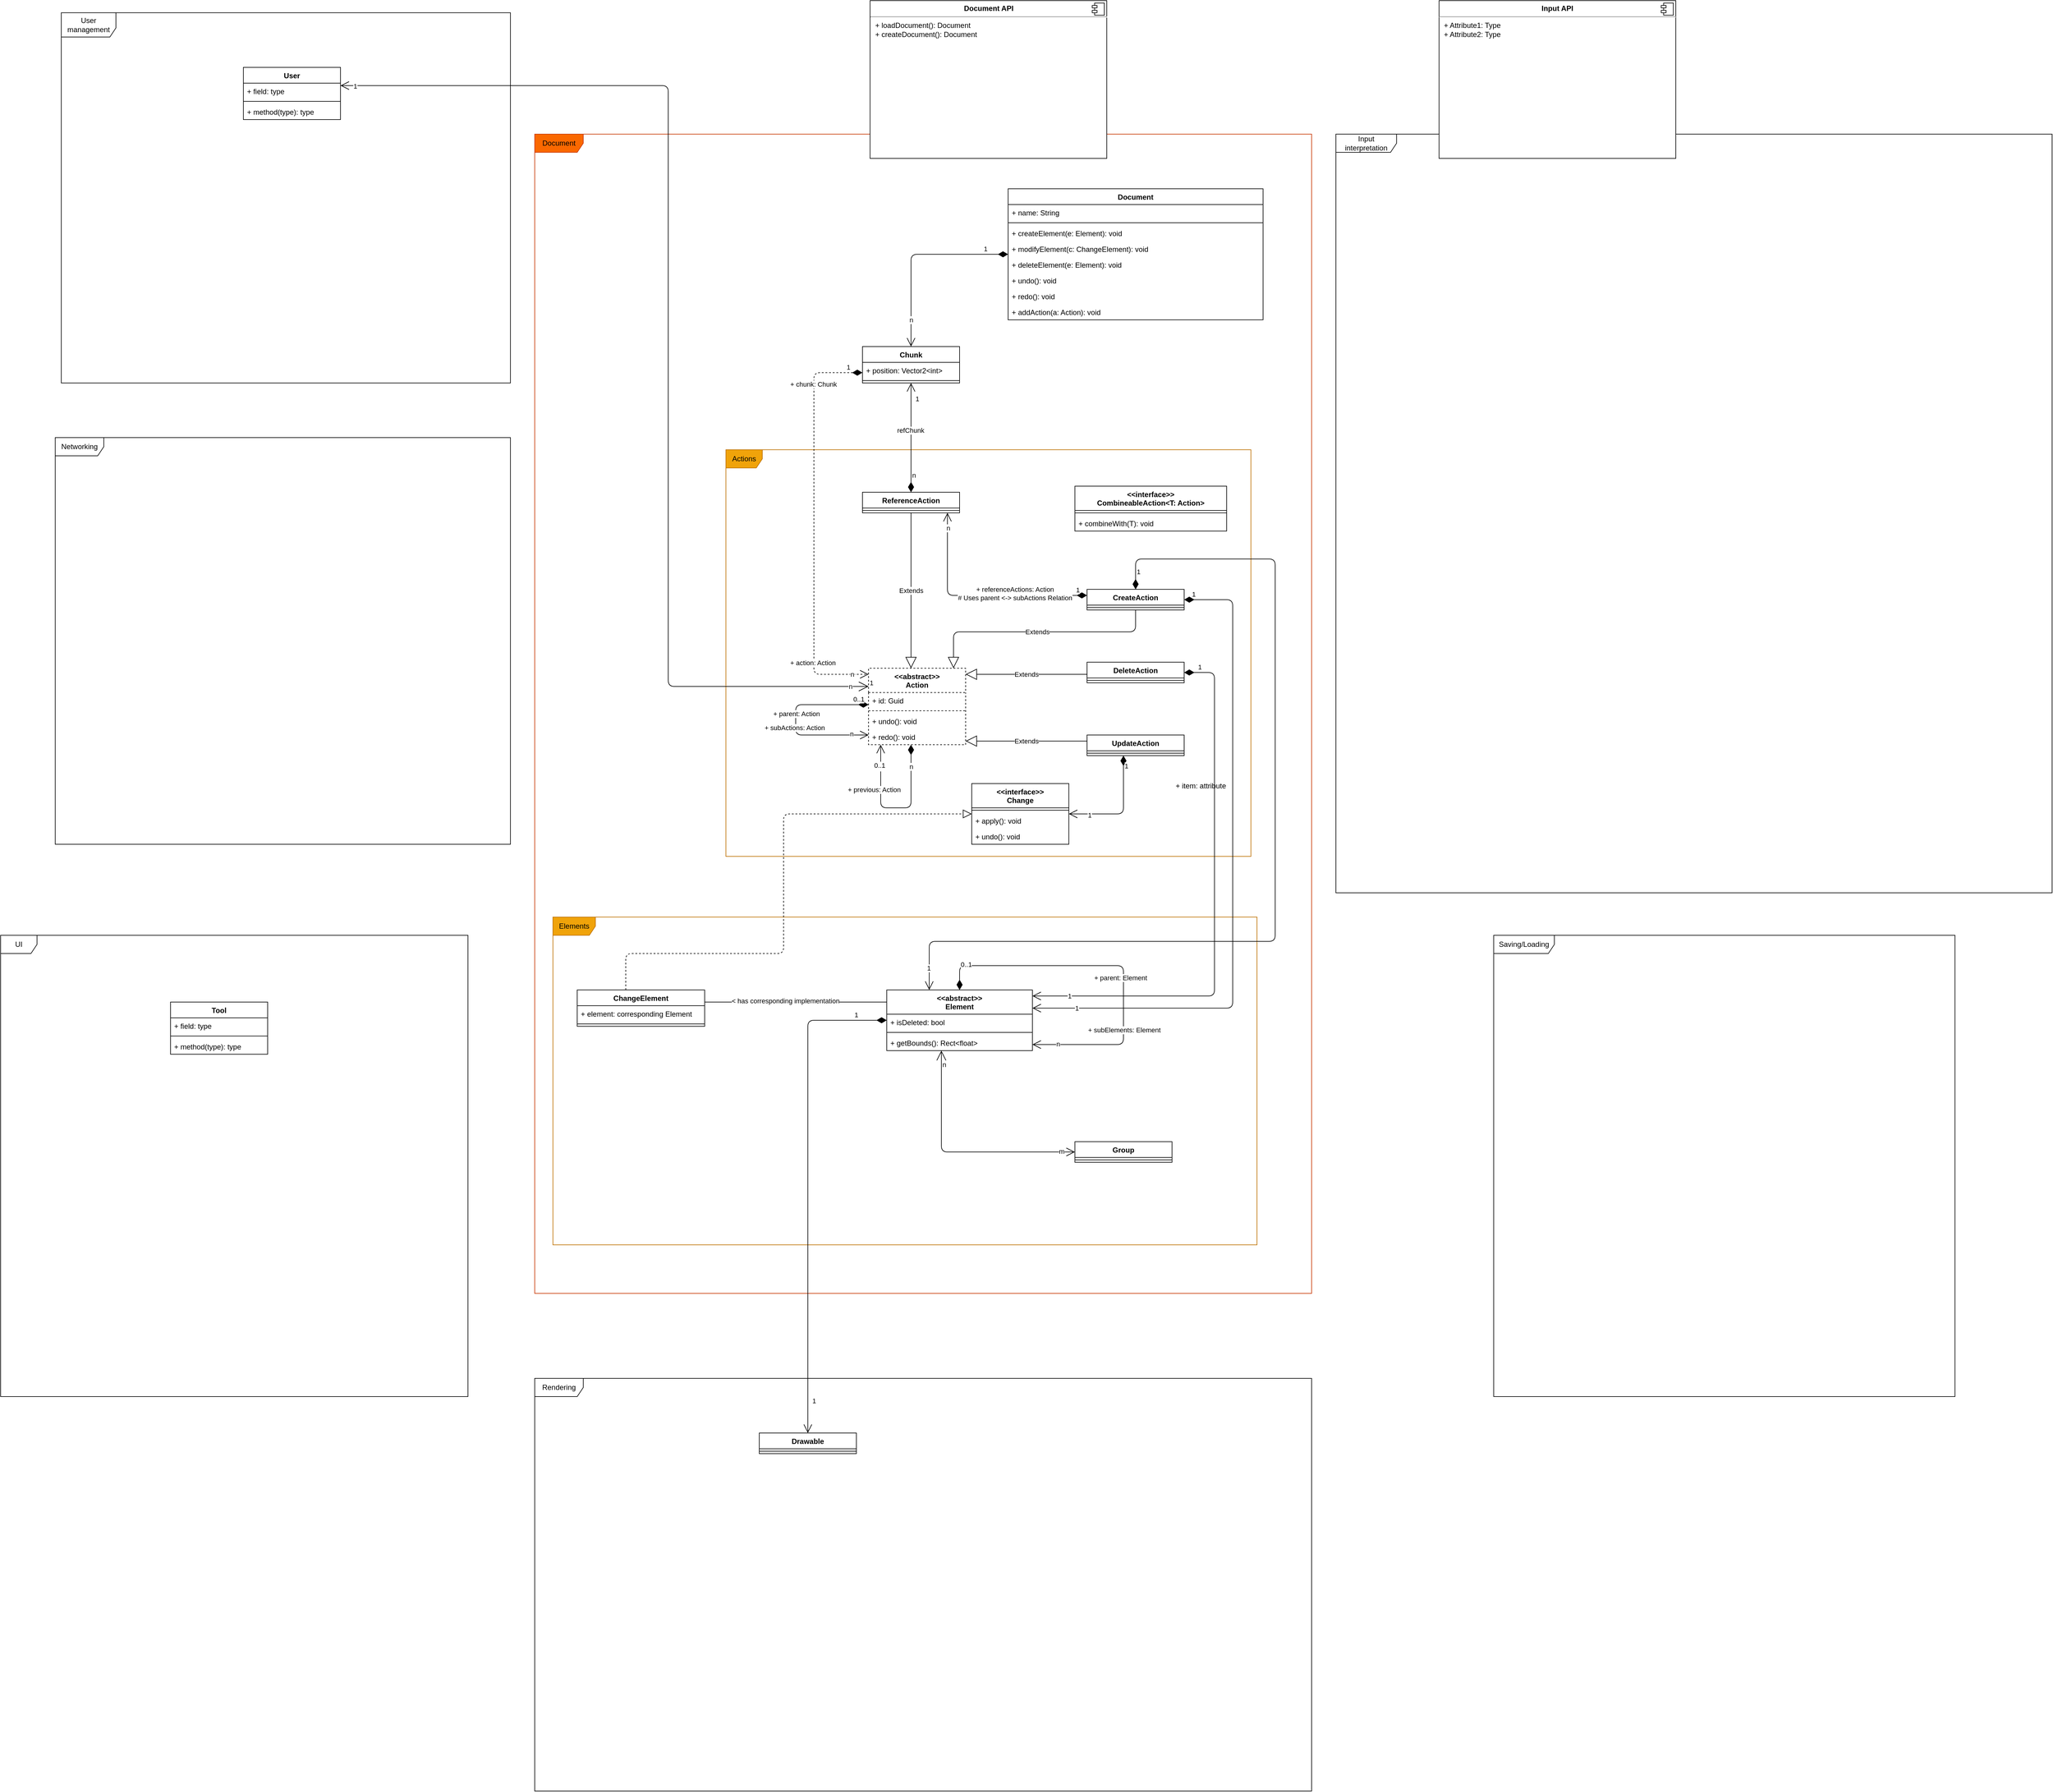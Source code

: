 <mxfile
  version="14.7.4"
  type="embed"
><diagram id="23iRSUPoRavnBvh4doch" name="Page-1"><mxGraphModel
      dx="4573"
      dy="2593"
      grid="1"
      gridSize="10"
      guides="1"
      tooltips="1"
      connect="1"
      arrows="1"
      fold="1"
      page="0"
      pageScale="1"
      pageWidth="827"
      pageHeight="1169"
      math="0"
      shadow="0"
    ><root><mxCell id="0" /><mxCell id="1" parent="0" /><mxCell
          id="101"
          value="Document"
          style="shape=umlFrame;whiteSpace=wrap;html=1;width=80;height=30;fillColor=#fa6800;strokeColor=#C73500;fontColor=#000000;"
          vertex="1"
          parent="1"
        ><mxGeometry
            x="-520"
            y="-530"
            width="1280"
            height="1910"
            as="geometry"
          /></mxCell><mxCell
          id="161"
          value="Elements"
          style="shape=umlFrame;whiteSpace=wrap;html=1;width=70;height=30;fillColor=#f0a30a;strokeColor=#BD7000;fontColor=#000000;"
          vertex="1"
          parent="1"
        ><mxGeometry
            x="-490"
            y="760"
            width="1160"
            height="540"
            as="geometry"
          /></mxCell><mxCell
          id="156"
          value="Input interpretation"
          style="shape=umlFrame;whiteSpace=wrap;html=1;width=100;height=30;"
          vertex="1"
          parent="1"
        ><mxGeometry
            x="800"
            y="-530"
            width="1180"
            height="1250"
            as="geometry"
          /></mxCell><mxCell
          id="96"
          value="Rendering"
          style="shape=umlFrame;whiteSpace=wrap;html=1;width=80;height=30;"
          vertex="1"
          parent="1"
        ><mxGeometry
            x="-520"
            y="1520"
            width="1280"
            height="680"
            as="geometry"
          /></mxCell><mxCell
          id="94"
          value="Actions"
          style="shape=umlFrame;whiteSpace=wrap;html=1;fillColor=#f0a30a;strokeColor=#BD7000;fontColor=#000000;"
          vertex="1"
          parent="1"
        ><mxGeometry
            x="-205"
            y="-10"
            width="865"
            height="670"
            as="geometry"
          /></mxCell><mxCell
          id="2"
          value="&lt;&lt;abstract&gt;&gt;&#10;Action"
          style="swimlane;fontStyle=1;align=center;verticalAlign=top;childLayout=stackLayout;horizontal=1;startSize=40;horizontalStack=0;resizeParent=1;resizeParentMax=0;resizeLast=0;collapsible=1;marginBottom=0;dashed=1;"
          parent="1"
          vertex="1"
        ><mxGeometry
            x="30"
            y="350"
            width="160"
            height="126"
            as="geometry"
          /></mxCell><mxCell
          id="3"
          value="+ id: Guid"
          style="text;strokeColor=none;fillColor=none;align=left;verticalAlign=top;spacingLeft=4;spacingRight=4;overflow=hidden;rotatable=0;points=[[0,0.5],[1,0.5]];portConstraint=eastwest;"
          parent="2"
          vertex="1"
        ><mxGeometry
            y="40"
            width="160"
            height="26"
            as="geometry"
          /></mxCell><mxCell
          id="4"
          value=""
          style="line;strokeWidth=1;fillColor=none;align=left;verticalAlign=middle;spacingTop=-1;spacingLeft=3;spacingRight=3;rotatable=0;labelPosition=right;points=[];portConstraint=eastwest;dashed=1;"
          parent="2"
          vertex="1"
        ><mxGeometry
            y="66"
            width="160"
            height="8"
            as="geometry"
          /></mxCell><mxCell
          id="5"
          value="+ undo(): void"
          style="text;strokeColor=none;fillColor=none;align=left;verticalAlign=top;spacingLeft=4;spacingRight=4;overflow=hidden;rotatable=0;points=[[0,0.5],[1,0.5]];portConstraint=eastwest;"
          parent="2"
          vertex="1"
        ><mxGeometry
            y="74"
            width="160"
            height="26"
            as="geometry"
          /></mxCell><mxCell
          id="32"
          value="+ redo(): void"
          style="text;strokeColor=none;fillColor=none;align=left;verticalAlign=top;spacingLeft=4;spacingRight=4;overflow=hidden;rotatable=0;points=[[0,0.5],[1,0.5]];portConstraint=eastwest;"
          parent="2"
          vertex="1"
        ><mxGeometry
            y="100"
            width="160"
            height="26"
            as="geometry"
          /></mxCell><mxCell
          id="6"
          value="ReferenceAction"
          style="swimlane;fontStyle=1;align=center;verticalAlign=top;childLayout=stackLayout;horizontal=1;startSize=26;horizontalStack=0;resizeParent=1;resizeParentMax=0;resizeLast=0;collapsible=1;marginBottom=0;"
          parent="1"
          vertex="1"
        ><mxGeometry
            x="20"
            y="60"
            width="160"
            height="34"
            as="geometry"
          /></mxCell><mxCell
          id="8"
          value=""
          style="line;strokeWidth=1;fillColor=none;align=left;verticalAlign=middle;spacingTop=-1;spacingLeft=3;spacingRight=3;rotatable=0;labelPosition=right;points=[];portConstraint=eastwest;"
          parent="6"
          vertex="1"
        ><mxGeometry
            y="26"
            width="160"
            height="8"
            as="geometry"
          /></mxCell><mxCell
          id="10"
          value="CreateAction"
          style="swimlane;fontStyle=1;align=center;verticalAlign=top;childLayout=stackLayout;horizontal=1;startSize=26;horizontalStack=0;resizeParent=1;resizeParentMax=0;resizeLast=0;collapsible=1;marginBottom=0;"
          parent="1"
          vertex="1"
        ><mxGeometry
            x="390"
            y="220"
            width="160"
            height="34"
            as="geometry"
          /></mxCell><mxCell
          id="12"
          value=""
          style="line;strokeWidth=1;fillColor=none;align=left;verticalAlign=middle;spacingTop=-1;spacingLeft=3;spacingRight=3;rotatable=0;labelPosition=right;points=[];portConstraint=eastwest;"
          parent="10"
          vertex="1"
        ><mxGeometry
            y="26"
            width="160"
            height="8"
            as="geometry"
          /></mxCell><mxCell
          id="14"
          value="UpdateAction"
          style="swimlane;fontStyle=1;align=center;verticalAlign=top;childLayout=stackLayout;horizontal=1;startSize=26;horizontalStack=0;resizeParent=1;resizeParentMax=0;resizeLast=0;collapsible=1;marginBottom=0;"
          parent="1"
          vertex="1"
        ><mxGeometry
            x="390"
            y="460"
            width="160"
            height="34"
            as="geometry"
          /></mxCell><mxCell
          id="16"
          value=""
          style="line;strokeWidth=1;fillColor=none;align=left;verticalAlign=middle;spacingTop=-1;spacingLeft=3;spacingRight=3;rotatable=0;labelPosition=right;points=[];portConstraint=eastwest;"
          parent="14"
          vertex="1"
        ><mxGeometry
            y="26"
            width="160"
            height="8"
            as="geometry"
          /></mxCell><mxCell
          id="18"
          value="DeleteAction"
          style="swimlane;fontStyle=1;align=center;verticalAlign=top;childLayout=stackLayout;horizontal=1;startSize=26;horizontalStack=0;resizeParent=1;resizeParentMax=0;resizeLast=0;collapsible=1;marginBottom=0;"
          parent="1"
          vertex="1"
        ><mxGeometry
            x="390"
            y="340"
            width="160"
            height="34"
            as="geometry"
          /></mxCell><mxCell
          id="20"
          value=""
          style="line;strokeWidth=1;fillColor=none;align=left;verticalAlign=middle;spacingTop=-1;spacingLeft=3;spacingRight=3;rotatable=0;labelPosition=right;points=[];portConstraint=eastwest;"
          parent="18"
          vertex="1"
        ><mxGeometry
            y="26"
            width="160"
            height="8"
            as="geometry"
          /></mxCell><mxCell
          id="24"
          value="Extends"
          style="endArrow=block;endSize=16;endFill=0;html=1;edgeStyle=orthogonalEdgeStyle;"
          parent="1"
          source="18"
          target="2"
          edge="1"
        ><mxGeometry width="160" relative="1" as="geometry"><mxPoint
              x="140"
              y="450"
              as="sourcePoint"
            /><mxPoint x="200" y="362" as="targetPoint" /><Array
              as="points"
            ><mxPoint x="350" y="360" /><mxPoint
                x="350"
                y="360"
              /></Array></mxGeometry></mxCell><mxCell
          id="25"
          value="Extends"
          style="endArrow=block;endSize=16;endFill=0;html=1;edgeStyle=orthogonalEdgeStyle;"
          parent="1"
          source="10"
          target="2"
          edge="1"
        ><mxGeometry width="160" relative="1" as="geometry"><mxPoint
              x="400"
              y="371.5"
              as="sourcePoint"
            /><mxPoint x="210" y="371.5" as="targetPoint" /><Array
              as="points"
            ><mxPoint x="470" y="290" /><mxPoint
                x="170"
                y="290"
              /></Array></mxGeometry></mxCell><mxCell
          id="26"
          value="Extends"
          style="endArrow=block;endSize=16;endFill=0;html=1;edgeStyle=orthogonalEdgeStyle;"
          parent="1"
          source="14"
          target="2"
          edge="1"
        ><mxGeometry width="160" relative="1" as="geometry"><mxPoint
              x="380"
              y="470"
              as="sourcePoint"
            /><mxPoint x="210" y="371.5" as="targetPoint" /><Array
              as="points"
            ><mxPoint x="240" y="470" /><mxPoint
                x="240"
                y="470"
              /></Array></mxGeometry></mxCell><mxCell
          id="37"
          value="&lt;&lt;interface&gt;&gt;&#10;CombineableAction&lt;T: Action&gt;"
          style="swimlane;fontStyle=1;align=center;verticalAlign=top;childLayout=stackLayout;horizontal=1;startSize=40;horizontalStack=0;resizeParent=1;resizeParentMax=0;resizeLast=0;collapsible=1;marginBottom=0;"
          parent="1"
          vertex="1"
        ><mxGeometry
            x="370"
            y="50"
            width="250"
            height="74"
            as="geometry"
          /></mxCell><mxCell
          id="39"
          value=""
          style="line;strokeWidth=1;fillColor=none;align=left;verticalAlign=middle;spacingTop=-1;spacingLeft=3;spacingRight=3;rotatable=0;labelPosition=right;points=[];portConstraint=eastwest;"
          parent="37"
          vertex="1"
        ><mxGeometry
            y="40"
            width="250"
            height="8"
            as="geometry"
          /></mxCell><mxCell
          id="40"
          value="+ combineWith(T): void"
          style="text;strokeColor=none;fillColor=none;align=left;verticalAlign=top;spacingLeft=4;spacingRight=4;overflow=hidden;rotatable=0;points=[[0,0.5],[1,0.5]];portConstraint=eastwest;"
          parent="37"
          vertex="1"
        ><mxGeometry
            y="48"
            width="250"
            height="26"
            as="geometry"
          /></mxCell><mxCell
          id="30"
          value="0..1"
          style="endArrow=open;html=1;endSize=12;startArrow=diamondThin;startSize=14;startFill=1;edgeStyle=orthogonalEdgeStyle;align=left;verticalAlign=bottom;"
          parent="1"
          source="2"
          target="2"
          edge="1"
        ><mxGeometry x="-0.815" relative="1" as="geometry"><mxPoint
              x="260"
              y="370"
              as="sourcePoint"
            /><mxPoint x="10" y="480" as="targetPoint" /><Array
              as="points"
            ><mxPoint x="-90" y="410" /><mxPoint
                x="-90"
                y="460"
              /></Array><mxPoint as="offset" /></mxGeometry></mxCell><mxCell
          id="31"
          value="+ subActions: Action"
          style="edgeLabel;html=1;align=center;verticalAlign=middle;resizable=0;points=[];"
          parent="30"
          vertex="1"
          connectable="0"
        ><mxGeometry x="0.086" y="-2" relative="1" as="geometry"><mxPoint
              as="offset"
            /></mxGeometry></mxCell><mxCell
          id="46"
          value="n"
          style="edgeLabel;html=1;align=center;verticalAlign=middle;resizable=0;points=[];"
          parent="30"
          vertex="1"
          connectable="0"
        ><mxGeometry x="0.858" y="2" relative="1" as="geometry"><mxPoint
              x="-8"
              as="offset"
            /></mxGeometry></mxCell><mxCell
          id="65"
          value="+ parent: Action"
          style="edgeLabel;html=1;align=center;verticalAlign=middle;resizable=0;points=[];"
          parent="30"
          vertex="1"
          connectable="0"
        ><mxGeometry x="-0.072" y="1" relative="1" as="geometry"><mxPoint
              as="offset"
            /></mxGeometry></mxCell><mxCell
          id="47"
          value=""
          style="endArrow=open;html=1;endSize=12;startArrow=diamondThin;startSize=14;startFill=1;edgeStyle=orthogonalEdgeStyle;align=left;verticalAlign=bottom;"
          parent="1"
          source="2"
          target="2"
          edge="1"
        ><mxGeometry x="-0.346" relative="1" as="geometry"><mxPoint
              x="-70"
              y="360"
              as="sourcePoint"
            /><mxPoint x="90" y="360" as="targetPoint" /><Array
              as="points"
            ><mxPoint x="100" y="580" /><mxPoint
                x="50"
                y="580"
              /></Array><mxPoint as="offset" /></mxGeometry></mxCell><mxCell
          id="48"
          value="+ previous: Action"
          style="edgeLabel;html=1;align=center;verticalAlign=middle;resizable=0;points=[];"
          parent="47"
          vertex="1"
          connectable="0"
        ><mxGeometry x="0.062" relative="1" as="geometry"><mxPoint
              x="-28"
              y="-30"
              as="offset"
            /></mxGeometry></mxCell><mxCell
          id="49"
          value="n"
          style="edgeLabel;html=1;align=center;verticalAlign=middle;resizable=0;points=[];"
          parent="47"
          vertex="1"
          connectable="0"
        ><mxGeometry x="-0.839" relative="1" as="geometry"><mxPoint
              y="15"
              as="offset"
            /></mxGeometry></mxCell><mxCell
          id="50"
          value="1"
          style="edgeLabel;html=1;align=center;verticalAlign=middle;resizable=0;points=[];"
          parent="47"
          vertex="1"
          connectable="0"
        ><mxGeometry x="0.796" y="1" relative="1" as="geometry"><mxPoint
              y="10"
              as="offset"
            /></mxGeometry></mxCell><mxCell
          id="64"
          value="0..1"
          style="edgeLabel;html=1;align=center;verticalAlign=middle;resizable=0;points=[];"
          parent="47"
          vertex="1"
          connectable="0"
        ><mxGeometry x="0.738" y="2" relative="1" as="geometry"><mxPoint
              as="offset"
            /></mxGeometry></mxCell><mxCell
          id="51"
          value="Chunk"
          style="swimlane;fontStyle=1;align=center;verticalAlign=top;childLayout=stackLayout;horizontal=1;startSize=26;horizontalStack=0;resizeParent=1;resizeParentMax=0;resizeLast=0;collapsible=1;marginBottom=0;"
          parent="1"
          vertex="1"
        ><mxGeometry
            x="20"
            y="-180"
            width="160"
            height="60"
            as="geometry"
          /></mxCell><mxCell
          id="52"
          value="+ position: Vector2&lt;int&gt;"
          style="text;strokeColor=none;fillColor=none;align=left;verticalAlign=top;spacingLeft=4;spacingRight=4;overflow=hidden;rotatable=0;points=[[0,0.5],[1,0.5]];portConstraint=eastwest;"
          parent="51"
          vertex="1"
        ><mxGeometry
            y="26"
            width="160"
            height="26"
            as="geometry"
          /></mxCell><mxCell
          id="53"
          value=""
          style="line;strokeWidth=1;fillColor=none;align=left;verticalAlign=middle;spacingTop=-1;spacingLeft=3;spacingRight=3;rotatable=0;labelPosition=right;points=[];portConstraint=eastwest;"
          parent="51"
          vertex="1"
        ><mxGeometry
            y="52"
            width="160"
            height="8"
            as="geometry"
          /></mxCell><mxCell
          id="55"
          value="Extends"
          style="endArrow=block;endSize=16;endFill=0;html=1;edgeStyle=orthogonalEdgeStyle;"
          parent="1"
          source="6"
          target="2"
          edge="1"
        ><mxGeometry width="160" relative="1" as="geometry"><mxPoint
              x="-70"
              y="170"
              as="sourcePoint"
            /><mxPoint x="-70" y="450" as="targetPoint" /><Array
              as="points"
            ><mxPoint x="100" y="300" /><mxPoint
                x="100"
                y="300"
              /></Array></mxGeometry></mxCell><mxCell
          id="56"
          value="n"
          style="endArrow=open;html=1;endSize=12;startArrow=diamondThin;startSize=14;startFill=1;edgeStyle=orthogonalEdgeStyle;align=left;verticalAlign=bottom;"
          parent="1"
          source="6"
          target="51"
          edge="1"
        ><mxGeometry x="-0.783" relative="1" as="geometry"><mxPoint
              x="60"
              y="-60"
              as="sourcePoint"
            /><mxPoint x="270" y="-150" as="targetPoint" /><mxPoint
              as="offset"
            /></mxGeometry></mxCell><mxCell
          id="59"
          value="1"
          style="edgeLabel;html=1;align=center;verticalAlign=middle;resizable=0;points=[];"
          parent="56"
          vertex="1"
          connectable="0"
        ><mxGeometry x="0.715" relative="1" as="geometry"><mxPoint
              x="10"
              as="offset"
            /></mxGeometry></mxCell><mxCell
          id="87"
          value="refChunk"
          style="edgeLabel;html=1;align=center;verticalAlign=middle;resizable=0;points=[];"
          parent="56"
          vertex="1"
          connectable="0"
        ><mxGeometry x="0.141" y="1" relative="1" as="geometry"><mxPoint
              as="offset"
            /></mxGeometry></mxCell><mxCell
          id="57"
          value="1"
          style="endArrow=open;html=1;endSize=12;startArrow=diamondThin;startSize=14;startFill=1;edgeStyle=orthogonalEdgeStyle;align=left;verticalAlign=bottom;dashed=1;"
          parent="1"
          source="51"
          target="2"
          edge="1"
        ><mxGeometry x="-0.915" relative="1" as="geometry"><mxPoint
              x="80"
              y="10"
              as="sourcePoint"
            /><mxPoint x="240" y="10" as="targetPoint" /><Array
              as="points"
            ><mxPoint x="-60" y="-137" /><mxPoint
                x="-60"
                y="360"
              /></Array><mxPoint as="offset" /></mxGeometry></mxCell><mxCell
          id="58"
          value="n"
          style="edgeLabel;html=1;align=center;verticalAlign=middle;resizable=0;points=[];"
          parent="57"
          vertex="1"
          connectable="0"
        ><mxGeometry x="0.918" relative="1" as="geometry"><mxPoint
              as="offset"
            /></mxGeometry></mxCell><mxCell
          id="66"
          value="+ chunk: Chunk"
          style="edgeLabel;html=1;align=center;verticalAlign=middle;resizable=0;points=[];"
          parent="57"
          vertex="1"
          connectable="0"
        ><mxGeometry x="-0.705" y="-1" relative="1" as="geometry"><mxPoint
              as="offset"
            /></mxGeometry></mxCell><mxCell
          id="67"
          value="+ action: Action"
          style="edgeLabel;html=1;align=center;verticalAlign=middle;resizable=0;points=[];"
          parent="57"
          vertex="1"
          connectable="0"
        ><mxGeometry x="0.671" y="-2" relative="1" as="geometry"><mxPoint
              as="offset"
            /></mxGeometry></mxCell><mxCell
          id="68"
          value="&lt;&lt;abstract&gt;&gt;&#10;Element"
          style="swimlane;fontStyle=1;align=center;verticalAlign=top;childLayout=stackLayout;horizontal=1;startSize=40;horizontalStack=0;resizeParent=1;resizeParentMax=0;resizeLast=0;collapsible=1;marginBottom=0;"
          parent="1"
          vertex="1"
        ><mxGeometry
            x="60"
            y="880"
            width="240"
            height="100"
            as="geometry"
          /></mxCell><mxCell
          id="138"
          value="+ isDeleted: bool"
          style="text;strokeColor=none;fillColor=none;align=left;verticalAlign=top;spacingLeft=4;spacingRight=4;overflow=hidden;rotatable=0;points=[[0,0.5],[1,0.5]];portConstraint=eastwest;"
          vertex="1"
          parent="68"
        ><mxGeometry
            y="40"
            width="240"
            height="26"
            as="geometry"
          /></mxCell><mxCell
          id="70"
          value=""
          style="line;strokeWidth=1;fillColor=none;align=left;verticalAlign=middle;spacingTop=-1;spacingLeft=3;spacingRight=3;rotatable=0;labelPosition=right;points=[];portConstraint=eastwest;"
          parent="68"
          vertex="1"
        ><mxGeometry
            y="66"
            width="240"
            height="8"
            as="geometry"
          /></mxCell><mxCell
          id="86"
          value="+ getBounds(): Rect&lt;float&gt;"
          style="text;strokeColor=none;fillColor=none;align=left;verticalAlign=top;spacingLeft=4;spacingRight=4;overflow=hidden;rotatable=0;points=[[0,0.5],[1,0.5]];portConstraint=eastwest;"
          parent="68"
          vertex="1"
        ><mxGeometry
            y="74"
            width="240"
            height="26"
            as="geometry"
          /></mxCell><mxCell
          id="74"
          value="1"
          style="endArrow=open;html=1;endSize=12;startArrow=diamondThin;startSize=14;startFill=1;edgeStyle=orthogonalEdgeStyle;align=left;verticalAlign=bottom;"
          parent="1"
          source="18"
          target="68"
          edge="1"
        ><mxGeometry x="-0.953" relative="1" as="geometry"><mxPoint
              x="150"
              y="700"
              as="sourcePoint"
            /><mxPoint x="310" y="700" as="targetPoint" /><Array
              as="points"
            ><mxPoint x="600" y="357" /><mxPoint
                x="600"
                y="890"
              /></Array><mxPoint as="offset" /></mxGeometry></mxCell><mxCell
          id="75"
          value="1"
          style="edgeLabel;html=1;align=center;verticalAlign=middle;resizable=0;points=[];"
          parent="74"
          vertex="1"
          connectable="0"
        ><mxGeometry x="0.885" relative="1" as="geometry"><mxPoint
              x="10"
              as="offset"
            /></mxGeometry></mxCell><mxCell
          id="76"
          value="0..1"
          style="endArrow=open;html=1;endSize=12;startArrow=diamondThin;startSize=14;startFill=1;edgeStyle=orthogonalEdgeStyle;align=left;verticalAlign=bottom;"
          parent="1"
          source="68"
          target="68"
          edge="1"
        ><mxGeometry x="-0.886" relative="1" as="geometry"><mxPoint
              x="90"
              y="750"
              as="sourcePoint"
            /><mxPoint x="250" y="750" as="targetPoint" /><Array
              as="points"
            ><mxPoint x="180" y="840" /><mxPoint x="450" y="840" /><mxPoint
                x="450"
                y="970"
              /></Array><mxPoint as="offset" /></mxGeometry></mxCell><mxCell
          id="77"
          value="n"
          style="edgeLabel;html=1;align=center;verticalAlign=middle;resizable=0;points=[];"
          parent="76"
          vertex="1"
          connectable="0"
        ><mxGeometry x="0.859" y="-1" relative="1" as="geometry"><mxPoint
              as="offset"
            /></mxGeometry></mxCell><mxCell
          id="78"
          value="+ parent: Element"
          style="edgeLabel;html=1;align=center;verticalAlign=middle;resizable=0;points=[];"
          parent="76"
          vertex="1"
          connectable="0"
        ><mxGeometry x="-0.071" y="-1" relative="1" as="geometry"><mxPoint
              x="31"
              y="19"
              as="offset"
            /></mxGeometry></mxCell><mxCell
          id="79"
          value="+ subElements: Element"
          style="edgeLabel;html=1;align=center;verticalAlign=middle;resizable=0;points=[];"
          parent="76"
          vertex="1"
          connectable="0"
        ><mxGeometry x="0.059" y="1" relative="1" as="geometry"><mxPoint
              y="103"
              as="offset"
            /></mxGeometry></mxCell><mxCell
          id="80"
          value="Drawable"
          style="swimlane;fontStyle=1;align=center;verticalAlign=top;childLayout=stackLayout;horizontal=1;startSize=26;horizontalStack=0;resizeParent=1;resizeParentMax=0;resizeLast=0;collapsible=1;marginBottom=0;"
          parent="1"
          vertex="1"
        ><mxGeometry
            x="-150"
            y="1610"
            width="160"
            height="34"
            as="geometry"
          /></mxCell><mxCell
          id="82"
          value=""
          style="line;strokeWidth=1;fillColor=none;align=left;verticalAlign=middle;spacingTop=-1;spacingLeft=3;spacingRight=3;rotatable=0;labelPosition=right;points=[];portConstraint=eastwest;"
          parent="80"
          vertex="1"
        ><mxGeometry
            y="26"
            width="160"
            height="8"
            as="geometry"
          /></mxCell><mxCell
          id="84"
          value="1"
          style="endArrow=open;html=1;endSize=12;startArrow=diamondThin;startSize=14;startFill=1;edgeStyle=orthogonalEdgeStyle;align=left;verticalAlign=bottom;"
          parent="1"
          source="68"
          target="80"
          edge="1"
        ><mxGeometry x="-0.863" relative="1" as="geometry"><mxPoint
              x="-150"
              y="760"
              as="sourcePoint"
            /><mxPoint x="10" y="760" as="targetPoint" /><mxPoint
              as="offset"
            /></mxGeometry></mxCell><mxCell
          id="85"
          value="1"
          style="edgeLabel;html=1;align=center;verticalAlign=middle;resizable=0;points=[];"
          parent="84"
          vertex="1"
          connectable="0"
        ><mxGeometry x="0.869" relative="1" as="geometry"><mxPoint
              x="10"
              as="offset"
            /></mxGeometry></mxCell><mxCell
          id="89"
          value="1"
          style="endArrow=open;html=1;endSize=12;startArrow=diamondThin;startSize=14;startFill=1;edgeStyle=orthogonalEdgeStyle;align=left;verticalAlign=bottom;"
          parent="1"
          source="10"
          target="6"
          edge="1"
        ><mxGeometry x="-0.888" relative="1" as="geometry"><mxPoint
              x="100"
              y="180"
              as="sourcePoint"
            /><mxPoint x="260" y="180" as="targetPoint" /><Array
              as="points"
            ><mxPoint x="160" y="230" /></Array><mxPoint
              as="offset"
            /></mxGeometry></mxCell><mxCell
          id="90"
          value="n"
          style="edgeLabel;html=1;align=center;verticalAlign=middle;resizable=0;points=[];"
          parent="89"
          vertex="1"
          connectable="0"
        ><mxGeometry x="0.864" y="-1" relative="1" as="geometry"><mxPoint
              as="offset"
            /></mxGeometry></mxCell><mxCell
          id="91"
          value="+ referenceActions: Action&lt;br&gt;# Uses parent &amp;lt;-&amp;gt; subActions Relation"
          style="edgeLabel;html=1;align=center;verticalAlign=middle;resizable=0;points=[];"
          parent="89"
          vertex="1"
          connectable="0"
        ><mxGeometry x="-0.255" y="-3" relative="1" as="geometry"><mxPoint
              x="17"
              as="offset"
            /></mxGeometry></mxCell><mxCell
          id="97"
          value="UI"
          style="shape=umlFrame;whiteSpace=wrap;html=1;"
          vertex="1"
          parent="1"
        ><mxGeometry
            x="-1400"
            y="790"
            width="770"
            height="760"
            as="geometry"
          /></mxCell><mxCell
          id="98"
          value="Networking"
          style="shape=umlFrame;whiteSpace=wrap;html=1;width=80;height=30;"
          vertex="1"
          parent="1"
        ><mxGeometry
            x="-1310"
            y="-30"
            width="750"
            height="670"
            as="geometry"
          /></mxCell><mxCell
          id="99"
          value="User management"
          style="shape=umlFrame;whiteSpace=wrap;html=1;width=90;height=40;"
          vertex="1"
          parent="1"
        ><mxGeometry
            x="-1300"
            y="-730"
            width="740"
            height="610"
            as="geometry"
          /></mxCell><mxCell
          id="100"
          value="Saving/Loading"
          style="shape=umlFrame;whiteSpace=wrap;html=1;width=100;height=30;"
          vertex="1"
          parent="1"
        ><mxGeometry
            x="1060"
            y="790"
            width="760"
            height="760"
            as="geometry"
          /></mxCell><mxCell
          id="102"
          value="User"
          style="swimlane;fontStyle=1;align=center;verticalAlign=top;childLayout=stackLayout;horizontal=1;startSize=26;horizontalStack=0;resizeParent=1;resizeParentMax=0;resizeLast=0;collapsible=1;marginBottom=0;"
          vertex="1"
          parent="1"
        ><mxGeometry
            x="-1000"
            y="-640"
            width="160"
            height="86"
            as="geometry"
          /></mxCell><mxCell
          id="103"
          value="+ field: type"
          style="text;strokeColor=none;fillColor=none;align=left;verticalAlign=top;spacingLeft=4;spacingRight=4;overflow=hidden;rotatable=0;points=[[0,0.5],[1,0.5]];portConstraint=eastwest;"
          vertex="1"
          parent="102"
        ><mxGeometry
            y="26"
            width="160"
            height="26"
            as="geometry"
          /></mxCell><mxCell
          id="104"
          value=""
          style="line;strokeWidth=1;fillColor=none;align=left;verticalAlign=middle;spacingTop=-1;spacingLeft=3;spacingRight=3;rotatable=0;labelPosition=right;points=[];portConstraint=eastwest;"
          vertex="1"
          parent="102"
        ><mxGeometry
            y="52"
            width="160"
            height="8"
            as="geometry"
          /></mxCell><mxCell
          id="105"
          value="+ method(type): type"
          style="text;strokeColor=none;fillColor=none;align=left;verticalAlign=top;spacingLeft=4;spacingRight=4;overflow=hidden;rotatable=0;points=[[0,0.5],[1,0.5]];portConstraint=eastwest;"
          vertex="1"
          parent="102"
        ><mxGeometry
            y="60"
            width="160"
            height="26"
            as="geometry"
          /></mxCell><mxCell
          id="106"
          value="1"
          style="endArrow=open;html=1;endSize=12;startArrow=open;startSize=14;startFill=0;edgeStyle=orthogonalEdgeStyle;align=left;verticalAlign=bottom;"
          edge="1"
          parent="1"
          source="2"
          target="102"
        ><mxGeometry x="-1" y="3" relative="1" as="geometry"><mxPoint
              x="30"
              y="-120"
              as="sourcePoint"
            /><mxPoint x="190" y="-120" as="targetPoint" /><Array
              as="points"
            ><mxPoint x="-300" y="380" /><mxPoint
                x="-300"
                y="-610"
              /></Array></mxGeometry></mxCell><mxCell
          id="107"
          value="1"
          style="edgeLabel;html=1;align=center;verticalAlign=middle;resizable=0;points=[];"
          vertex="1"
          connectable="0"
          parent="106"
        ><mxGeometry x="0.974" y="1" relative="1" as="geometry"><mxPoint
              as="offset"
            /></mxGeometry></mxCell><mxCell
          id="108"
          value="n"
          style="edgeLabel;html=1;align=center;verticalAlign=middle;resizable=0;points=[];"
          vertex="1"
          connectable="0"
          parent="106"
        ><mxGeometry x="-0.967" relative="1" as="geometry"><mxPoint
              as="offset"
            /></mxGeometry></mxCell><mxCell
          id="109"
          value="Document"
          style="swimlane;fontStyle=1;align=center;verticalAlign=top;childLayout=stackLayout;horizontal=1;startSize=26;horizontalStack=0;resizeParent=1;resizeParentMax=0;resizeLast=0;collapsible=1;marginBottom=0;"
          vertex="1"
          parent="1"
        ><mxGeometry
            x="260"
            y="-440"
            width="420"
            height="216"
            as="geometry"
          /></mxCell><mxCell
          id="110"
          value="+ name: String"
          style="text;strokeColor=none;fillColor=none;align=left;verticalAlign=top;spacingLeft=4;spacingRight=4;overflow=hidden;rotatable=0;points=[[0,0.5],[1,0.5]];portConstraint=eastwest;"
          vertex="1"
          parent="109"
        ><mxGeometry
            y="26"
            width="420"
            height="26"
            as="geometry"
          /></mxCell><mxCell
          id="111"
          value=""
          style="line;strokeWidth=1;fillColor=none;align=left;verticalAlign=middle;spacingTop=-1;spacingLeft=3;spacingRight=3;rotatable=0;labelPosition=right;points=[];portConstraint=eastwest;"
          vertex="1"
          parent="109"
        ><mxGeometry
            y="52"
            width="420"
            height="8"
            as="geometry"
          /></mxCell><mxCell
          id="159"
          value="+ createElement(e: Element): void"
          style="text;strokeColor=none;fillColor=none;align=left;verticalAlign=top;spacingLeft=4;spacingRight=4;overflow=hidden;rotatable=0;points=[[0,0.5],[1,0.5]];portConstraint=eastwest;"
          vertex="1"
          parent="109"
        ><mxGeometry
            y="60"
            width="420"
            height="26"
            as="geometry"
          /></mxCell><mxCell
          id="160"
          value="+ modifyElement(c: ChangeElement): void"
          style="text;strokeColor=none;fillColor=none;align=left;verticalAlign=top;spacingLeft=4;spacingRight=4;overflow=hidden;rotatable=0;points=[[0,0.5],[1,0.5]];portConstraint=eastwest;"
          vertex="1"
          parent="109"
        ><mxGeometry
            y="86"
            width="420"
            height="26"
            as="geometry"
          /></mxCell><mxCell
          id="162"
          value="+ deleteElement(e: Element): void"
          style="text;strokeColor=none;fillColor=none;align=left;verticalAlign=top;spacingLeft=4;spacingRight=4;overflow=hidden;rotatable=0;points=[[0,0.5],[1,0.5]];portConstraint=eastwest;"
          vertex="1"
          parent="109"
        ><mxGeometry
            y="112"
            width="420"
            height="26"
            as="geometry"
          /></mxCell><mxCell
          id="163"
          value="+ undo(): void"
          style="text;strokeColor=none;fillColor=none;align=left;verticalAlign=top;spacingLeft=4;spacingRight=4;overflow=hidden;rotatable=0;points=[[0,0.5],[1,0.5]];portConstraint=eastwest;"
          vertex="1"
          parent="109"
        ><mxGeometry
            y="138"
            width="420"
            height="26"
            as="geometry"
          /></mxCell><mxCell
          id="164"
          value="+ redo(): void"
          style="text;strokeColor=none;fillColor=none;align=left;verticalAlign=top;spacingLeft=4;spacingRight=4;overflow=hidden;rotatable=0;points=[[0,0.5],[1,0.5]];portConstraint=eastwest;"
          vertex="1"
          parent="109"
        ><mxGeometry
            y="164"
            width="420"
            height="26"
            as="geometry"
          /></mxCell><mxCell
          id="165"
          value="+ addAction(a: Action): void"
          style="text;strokeColor=none;fillColor=none;align=left;verticalAlign=top;spacingLeft=4;spacingRight=4;overflow=hidden;rotatable=0;points=[[0,0.5],[1,0.5]];portConstraint=eastwest;"
          vertex="1"
          parent="109"
        ><mxGeometry
            y="190"
            width="420"
            height="26"
            as="geometry"
          /></mxCell><mxCell
          id="113"
          value="1"
          style="endArrow=open;html=1;endSize=12;startArrow=diamondThin;startSize=14;startFill=1;edgeStyle=orthogonalEdgeStyle;align=left;verticalAlign=bottom;"
          edge="1"
          parent="1"
          source="109"
          target="51"
        ><mxGeometry x="-0.728" relative="1" as="geometry"><mxPoint
              x="280"
              y="-20"
              as="sourcePoint"
            /><mxPoint x="440" y="-20" as="targetPoint" /><mxPoint
              as="offset"
            /></mxGeometry></mxCell><mxCell
          id="114"
          value="n"
          style="edgeLabel;html=1;align=center;verticalAlign=middle;resizable=0;points=[];"
          vertex="1"
          connectable="0"
          parent="113"
        ><mxGeometry x="0.582" relative="1" as="geometry"><mxPoint
              y="21"
              as="offset"
            /></mxGeometry></mxCell><mxCell
          id="115"
          value="Group"
          style="swimlane;fontStyle=1;align=center;verticalAlign=top;childLayout=stackLayout;horizontal=1;startSize=26;horizontalStack=0;resizeParent=1;resizeParentMax=0;resizeLast=0;collapsible=1;marginBottom=0;"
          vertex="1"
          parent="1"
        ><mxGeometry
            x="370"
            y="1130"
            width="160"
            height="34"
            as="geometry"
          /></mxCell><mxCell
          id="117"
          value=""
          style="line;strokeWidth=1;fillColor=none;align=left;verticalAlign=middle;spacingTop=-1;spacingLeft=3;spacingRight=3;rotatable=0;labelPosition=right;points=[];portConstraint=eastwest;"
          vertex="1"
          parent="115"
        ><mxGeometry
            y="26"
            width="160"
            height="8"
            as="geometry"
          /></mxCell><mxCell
          id="119"
          value="n"
          style="endArrow=open;html=1;endSize=12;startArrow=open;startSize=14;startFill=0;edgeStyle=orthogonalEdgeStyle;align=left;verticalAlign=bottom;"
          edge="1"
          parent="1"
          source="68"
          target="115"
        ><mxGeometry x="-0.835" relative="1" as="geometry"><mxPoint
              x="700"
              y="1160"
              as="sourcePoint"
            /><mxPoint x="680" y="680" as="targetPoint" /><Array
              as="points"
            ><mxPoint x="150" y="1147" /></Array><mxPoint
              as="offset"
            /></mxGeometry></mxCell><mxCell
          id="120"
          value="n"
          style="edgeLabel;html=1;align=center;verticalAlign=middle;resizable=0;points=[];"
          vertex="1"
          connectable="0"
          parent="119"
        ><mxGeometry x="0.882" y="-1" relative="1" as="geometry"><mxPoint
              as="offset"
            /></mxGeometry></mxCell><mxCell
          id="121"
          value="m"
          style="edgeLabel;html=1;align=center;verticalAlign=middle;resizable=0;points=[];"
          vertex="1"
          connectable="0"
          parent="119"
        ><mxGeometry x="0.887" y="1" relative="1" as="geometry"><mxPoint
              as="offset"
            /></mxGeometry></mxCell><mxCell
          id="122"
          value="&lt;&lt;interface&gt;&gt;&#10;Change"
          style="swimlane;fontStyle=1;align=center;verticalAlign=top;childLayout=stackLayout;horizontal=1;startSize=40;horizontalStack=0;resizeParent=1;resizeParentMax=0;resizeLast=0;collapsible=1;marginBottom=0;"
          vertex="1"
          parent="1"
        ><mxGeometry
            x="200"
            y="540"
            width="160"
            height="100"
            as="geometry"
          /></mxCell><mxCell
          id="124"
          value=""
          style="line;strokeWidth=1;fillColor=none;align=left;verticalAlign=middle;spacingTop=-1;spacingLeft=3;spacingRight=3;rotatable=0;labelPosition=right;points=[];portConstraint=eastwest;"
          vertex="1"
          parent="122"
        ><mxGeometry
            y="40"
            width="160"
            height="8"
            as="geometry"
          /></mxCell><mxCell
          id="125"
          value="+ apply(): void"
          style="text;strokeColor=none;fillColor=none;align=left;verticalAlign=top;spacingLeft=4;spacingRight=4;overflow=hidden;rotatable=0;points=[[0,0.5],[1,0.5]];portConstraint=eastwest;"
          vertex="1"
          parent="122"
        ><mxGeometry
            y="48"
            width="160"
            height="26"
            as="geometry"
          /></mxCell><mxCell
          id="130"
          value="+ undo(): void"
          style="text;strokeColor=none;fillColor=none;align=left;verticalAlign=top;spacingLeft=4;spacingRight=4;overflow=hidden;rotatable=0;points=[[0,0.5],[1,0.5]];portConstraint=eastwest;"
          vertex="1"
          parent="122"
        ><mxGeometry
            y="74"
            width="160"
            height="26"
            as="geometry"
          /></mxCell><mxCell
          id="131"
          value="ChangeElement"
          style="swimlane;fontStyle=1;align=center;verticalAlign=top;childLayout=stackLayout;horizontal=1;startSize=26;horizontalStack=0;resizeParent=1;resizeParentMax=0;resizeLast=0;collapsible=1;marginBottom=0;"
          vertex="1"
          parent="1"
        ><mxGeometry
            x="-450"
            y="880"
            width="210"
            height="60"
            as="geometry"
          /></mxCell><mxCell
          id="144"
          value="+ element: corresponding Element"
          style="text;strokeColor=none;fillColor=none;align=left;verticalAlign=top;spacingLeft=4;spacingRight=4;overflow=hidden;rotatable=0;points=[[0,0.5],[1,0.5]];portConstraint=eastwest;"
          vertex="1"
          parent="131"
        ><mxGeometry
            y="26"
            width="210"
            height="26"
            as="geometry"
          /></mxCell><mxCell
          id="133"
          value=""
          style="line;strokeWidth=1;fillColor=none;align=left;verticalAlign=middle;spacingTop=-1;spacingLeft=3;spacingRight=3;rotatable=0;labelPosition=right;points=[];portConstraint=eastwest;"
          vertex="1"
          parent="131"
        ><mxGeometry
            y="52"
            width="210"
            height="8"
            as="geometry"
          /></mxCell><mxCell
          id="135"
          value=""
          style="endArrow=block;dashed=1;endFill=0;endSize=12;html=1;edgeStyle=orthogonalEdgeStyle;"
          edge="1"
          parent="1"
          source="131"
          target="122"
        ><mxGeometry width="160" relative="1" as="geometry"><mxPoint
              x="500"
              y="650"
              as="sourcePoint"
            /><mxPoint x="660" y="650" as="targetPoint" /><Array
              as="points"
            ><mxPoint x="-370" y="820" /><mxPoint x="-110" y="820" /><mxPoint
                x="-110"
                y="590"
              /></Array></mxGeometry></mxCell><mxCell
          id="136"
          value="1"
          style="endArrow=open;html=1;endSize=12;startArrow=diamondThin;startSize=14;startFill=1;edgeStyle=orthogonalEdgeStyle;align=left;verticalAlign=bottom;"
          edge="1"
          parent="1"
          source="14"
          target="122"
        ><mxGeometry x="-0.72" relative="1" as="geometry"><mxPoint
              x="500"
              y="650"
              as="sourcePoint"
            /><mxPoint x="660" y="650" as="targetPoint" /><Array
              as="points"
            ><mxPoint x="450" y="590" /></Array><mxPoint
              as="offset"
            /></mxGeometry></mxCell><mxCell
          id="139"
          value="1"
          style="edgeLabel;html=1;align=center;verticalAlign=middle;resizable=0;points=[];"
          vertex="1"
          connectable="0"
          parent="136"
        ><mxGeometry x="0.634" y="2" relative="1" as="geometry"><mxPoint
              as="offset"
            /></mxGeometry></mxCell><mxCell
          id="137"
          value="+ item: attribute"
          style="text;strokeColor=none;fillColor=none;align=left;verticalAlign=top;spacingLeft=4;spacingRight=4;overflow=hidden;rotatable=0;points=[[0,0.5],[1,0.5]];portConstraint=eastwest;"
          vertex="1"
          parent="1"
        ><mxGeometry
            x="530"
            y="530"
            width="100"
            height="26"
            as="geometry"
          /></mxCell><mxCell
          id="140"
          value=""
          style="endArrow=none;html=1;edgeStyle=orthogonalEdgeStyle;"
          edge="1"
          parent="1"
          source="131"
          target="68"
        ><mxGeometry relative="1" as="geometry"><mxPoint
              x="300"
              y="700"
              as="sourcePoint"
            /><mxPoint x="460" y="700" as="targetPoint" /><Array
              as="points"
            ><mxPoint x="-170" y="900" /><mxPoint
                x="-170"
                y="900"
              /></Array></mxGeometry></mxCell><mxCell
          id="143"
          value="&amp;lt; has corresponding implementation"
          style="edgeLabel;html=1;align=center;verticalAlign=middle;resizable=0;points=[];"
          vertex="1"
          connectable="0"
          parent="140"
        ><mxGeometry x="-0.117" y="2" relative="1" as="geometry"><mxPoint
              as="offset"
            /></mxGeometry></mxCell><mxCell
          id="147"
          value="Tool"
          style="swimlane;fontStyle=1;align=center;verticalAlign=top;childLayout=stackLayout;horizontal=1;startSize=26;horizontalStack=0;resizeParent=1;resizeParentMax=0;resizeLast=0;collapsible=1;marginBottom=0;"
          vertex="1"
          parent="1"
        ><mxGeometry
            x="-1120"
            y="900"
            width="160"
            height="86"
            as="geometry"
          /></mxCell><mxCell
          id="148"
          value="+ field: type"
          style="text;strokeColor=none;fillColor=none;align=left;verticalAlign=top;spacingLeft=4;spacingRight=4;overflow=hidden;rotatable=0;points=[[0,0.5],[1,0.5]];portConstraint=eastwest;"
          vertex="1"
          parent="147"
        ><mxGeometry
            y="26"
            width="160"
            height="26"
            as="geometry"
          /></mxCell><mxCell
          id="149"
          value=""
          style="line;strokeWidth=1;fillColor=none;align=left;verticalAlign=middle;spacingTop=-1;spacingLeft=3;spacingRight=3;rotatable=0;labelPosition=right;points=[];portConstraint=eastwest;"
          vertex="1"
          parent="147"
        ><mxGeometry
            y="52"
            width="160"
            height="8"
            as="geometry"
          /></mxCell><mxCell
          id="150"
          value="+ method(type): type"
          style="text;strokeColor=none;fillColor=none;align=left;verticalAlign=top;spacingLeft=4;spacingRight=4;overflow=hidden;rotatable=0;points=[[0,0.5],[1,0.5]];portConstraint=eastwest;"
          vertex="1"
          parent="147"
        ><mxGeometry
            y="60"
            width="160"
            height="26"
            as="geometry"
          /></mxCell><mxCell
          id="152"
          value="&lt;p style=&quot;margin: 0px ; margin-top: 6px ; text-align: center&quot;&gt;&lt;b&gt;Document API&lt;/b&gt;&lt;/p&gt;&lt;hr&gt;&lt;p style=&quot;margin: 0px ; margin-left: 8px&quot;&gt;+ loadDocument(): Document&lt;br&gt;+ createDocument(): Document&lt;/p&gt;"
          style="align=left;overflow=fill;html=1;dropTarget=0;"
          vertex="1"
          parent="1"
        ><mxGeometry
            x="32.5"
            y="-750"
            width="390"
            height="260"
            as="geometry"
          /></mxCell><mxCell
          id="153"
          value=""
          style="shape=component;jettyWidth=8;jettyHeight=4;"
          vertex="1"
          parent="152"
        ><mxGeometry
            x="1"
            width="20"
            height="20"
            relative="1"
            as="geometry"
          ><mxPoint x="-24" y="4" as="offset" /></mxGeometry></mxCell><mxCell
          id="154"
          value="1"
          style="endArrow=open;html=1;endSize=12;startArrow=diamondThin;startSize=14;startFill=1;edgeStyle=orthogonalEdgeStyle;align=left;verticalAlign=bottom;"
          edge="1"
          parent="1"
          source="10"
          target="68"
        ><mxGeometry x="-0.981" relative="1" as="geometry"><mxPoint
              x="560"
              y="393"
              as="sourcePoint"
            /><mxPoint x="310" y="910.0" as="targetPoint" /><Array
              as="points"
            ><mxPoint x="630" y="237" /><mxPoint
                x="630"
                y="910"
              /></Array><mxPoint as="offset" /></mxGeometry></mxCell><mxCell
          id="155"
          value="1"
          style="edgeLabel;html=1;align=center;verticalAlign=middle;resizable=0;points=[];"
          vertex="1"
          connectable="0"
          parent="154"
        ><mxGeometry x="0.885" relative="1" as="geometry"><mxPoint
              x="10"
              as="offset"
            /></mxGeometry></mxCell><mxCell
          id="157"
          value="&lt;p style=&quot;margin: 0px ; margin-top: 6px ; text-align: center&quot;&gt;&lt;b&gt;Input API&lt;/b&gt;&lt;/p&gt;&lt;hr&gt;&lt;p style=&quot;margin: 0px ; margin-left: 8px&quot;&gt;+ Attribute1: Type&lt;br&gt;+ Attribute2: Type&lt;/p&gt;"
          style="align=left;overflow=fill;html=1;dropTarget=0;"
          vertex="1"
          parent="1"
        ><mxGeometry
            x="970"
            y="-750"
            width="390"
            height="260"
            as="geometry"
          /></mxCell><mxCell
          id="158"
          value=""
          style="shape=component;jettyWidth=8;jettyHeight=4;"
          vertex="1"
          parent="157"
        ><mxGeometry
            x="1"
            width="20"
            height="20"
            relative="1"
            as="geometry"
          ><mxPoint x="-24" y="4" as="offset" /></mxGeometry></mxCell><mxCell
          id="169"
          value="1"
          style="endArrow=open;html=1;endSize=12;startArrow=diamondThin;startSize=14;startFill=1;edgeStyle=orthogonalEdgeStyle;align=left;verticalAlign=bottom;"
          edge="1"
          parent="1"
          source="10"
          target="68"
        ><mxGeometry x="-0.974" relative="1" as="geometry"><mxPoint
              x="600"
              y="660"
              as="sourcePoint"
            /><mxPoint x="440" y="660" as="targetPoint" /><Array
              as="points"
            ><mxPoint x="470" y="170" /><mxPoint x="700" y="170" /><mxPoint
                x="700"
                y="800"
              /><mxPoint x="130" y="800" /></Array><mxPoint
              as="offset"
            /></mxGeometry></mxCell><mxCell
          id="170"
          value="1"
          style="edgeLabel;html=1;align=center;verticalAlign=middle;resizable=0;points=[];"
          vertex="1"
          connectable="0"
          parent="169"
        ><mxGeometry x="0.953" y="-1" relative="1" as="geometry"><mxPoint
              as="offset"
            /></mxGeometry></mxCell></root></mxGraphModel></diagram></mxfile>
